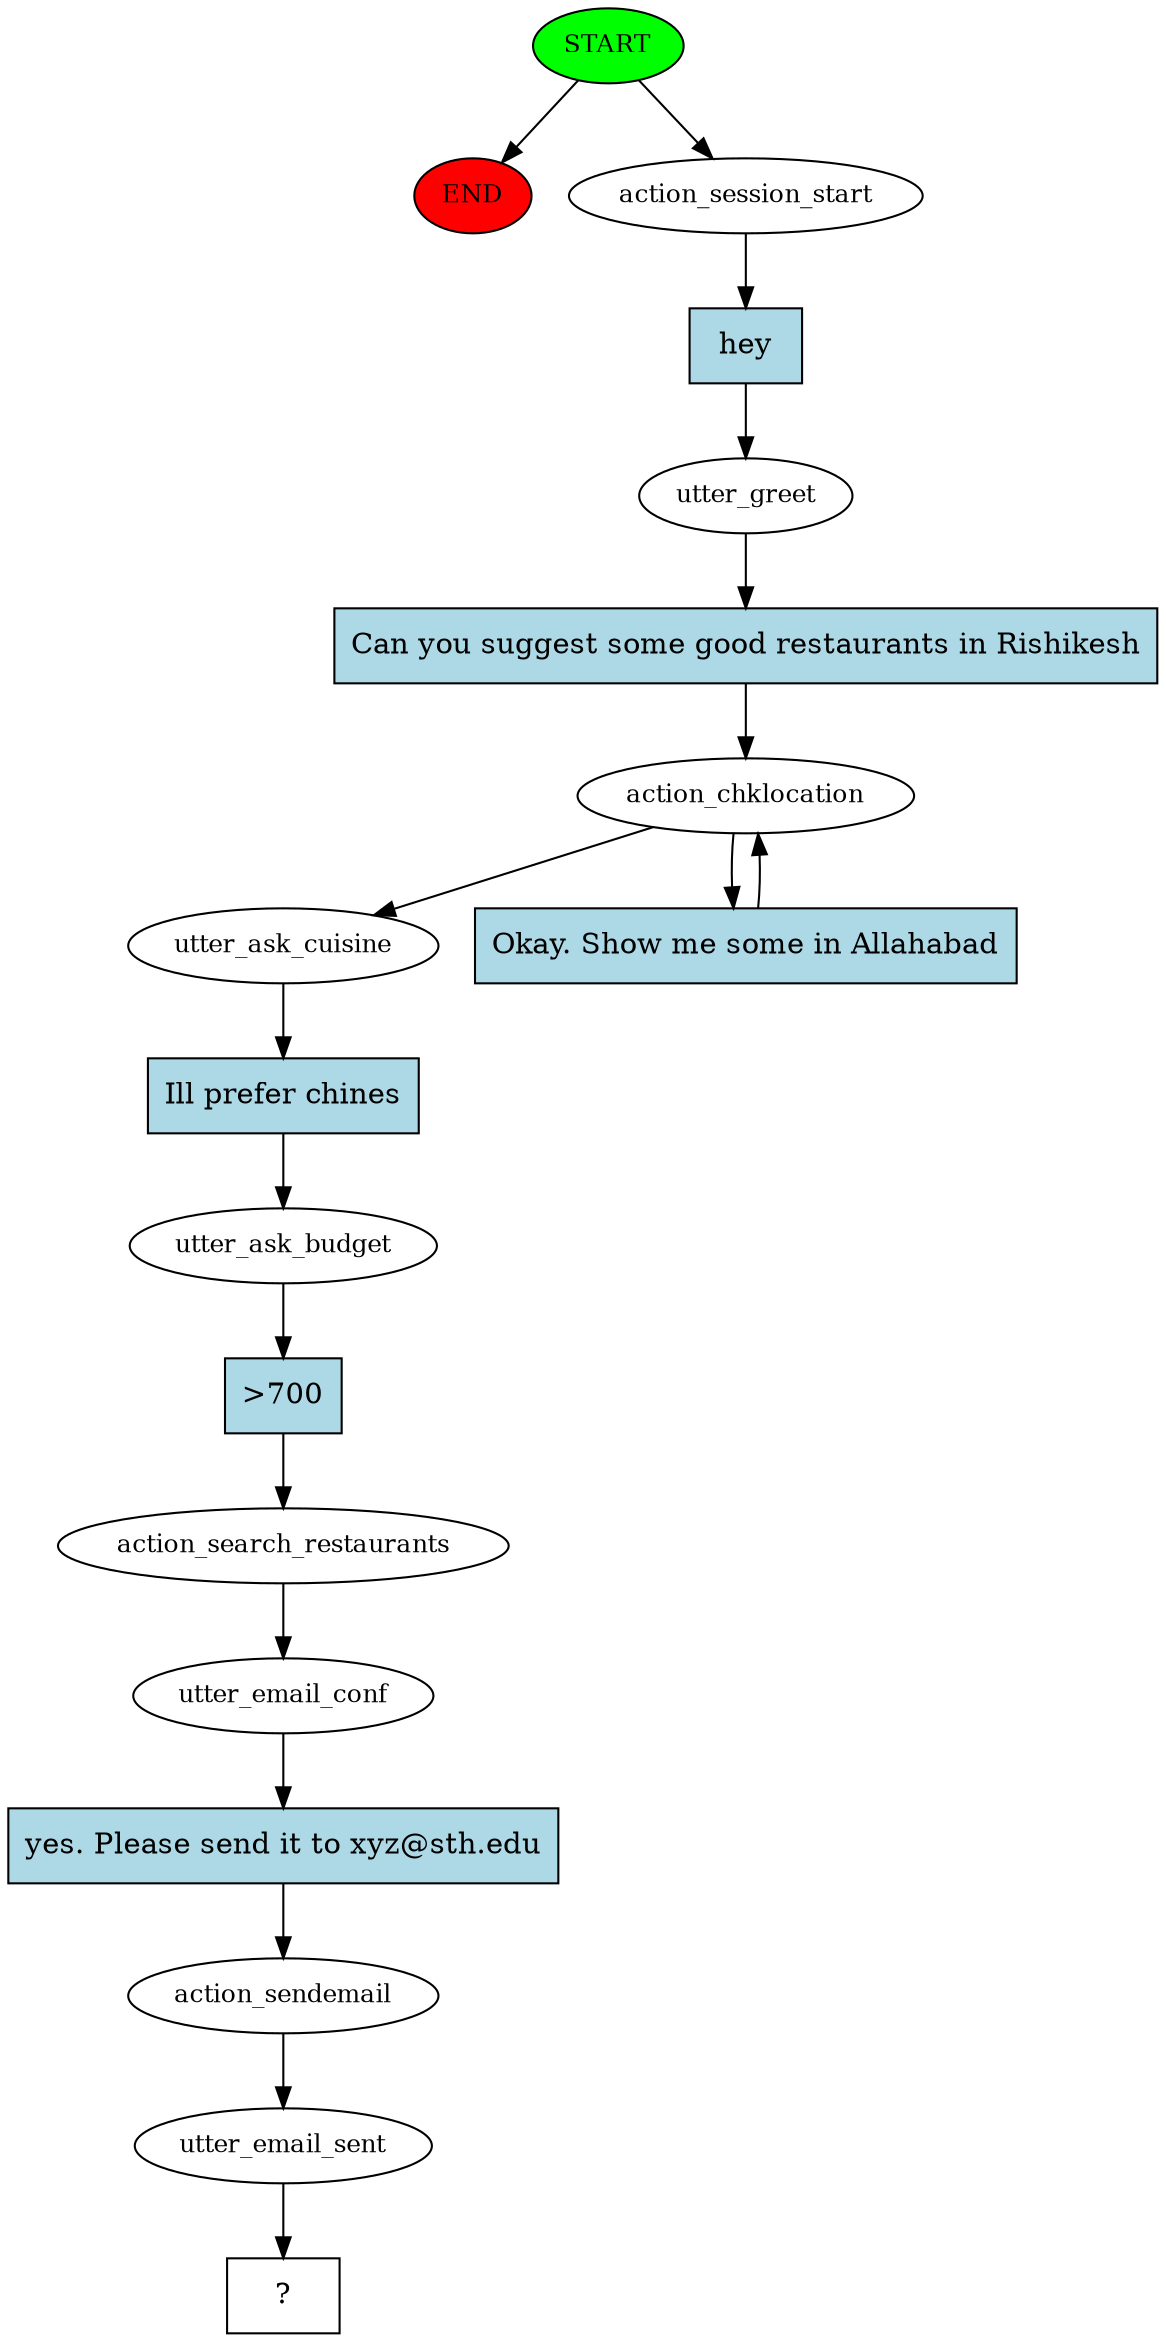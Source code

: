 digraph  {
0 [class="start active", fillcolor=green, fontsize=12, label=START, style=filled];
"-1" [class=end, fillcolor=red, fontsize=12, label=END, style=filled];
1 [class=active, fontsize=12, label=action_session_start];
2 [class=active, fontsize=12, label=utter_greet];
3 [class=active, fontsize=12, label=action_chklocation];
5 [class=active, fontsize=12, label=utter_ask_cuisine];
6 [class=active, fontsize=12, label=utter_ask_budget];
7 [class=active, fontsize=12, label=action_search_restaurants];
8 [class=active, fontsize=12, label=utter_email_conf];
9 [class=active, fontsize=12, label=action_sendemail];
10 [class=active, fontsize=12, label=utter_email_sent];
11 [class="intent dashed active", label="  ?  ", shape=rect];
12 [class="intent active", fillcolor=lightblue, label=hey, shape=rect, style=filled];
13 [class="intent active", fillcolor=lightblue, label="Can you suggest some good restaurants in Rishikesh", shape=rect, style=filled];
14 [class="intent active", fillcolor=lightblue, label="Okay. Show me some in Allahabad", shape=rect, style=filled];
15 [class="intent active", fillcolor=lightblue, label="Ill prefer chines", shape=rect, style=filled];
16 [class="intent active", fillcolor=lightblue, label=">700", shape=rect, style=filled];
17 [class="intent active", fillcolor=lightblue, label="yes. Please send it to xyz@sth.edu", shape=rect, style=filled];
0 -> "-1"  [class="", key=NONE, label=""];
0 -> 1  [class=active, key=NONE, label=""];
1 -> 12  [class=active, key=0];
2 -> 13  [class=active, key=0];
3 -> 5  [class=active, key=NONE, label=""];
3 -> 14  [class=active, key=0];
5 -> 15  [class=active, key=0];
6 -> 16  [class=active, key=0];
7 -> 8  [class=active, key=NONE, label=""];
8 -> 17  [class=active, key=0];
9 -> 10  [class=active, key=NONE, label=""];
10 -> 11  [class=active, key=NONE, label=""];
12 -> 2  [class=active, key=0];
13 -> 3  [class=active, key=0];
14 -> 3  [class=active, key=0];
15 -> 6  [class=active, key=0];
16 -> 7  [class=active, key=0];
17 -> 9  [class=active, key=0];
}
